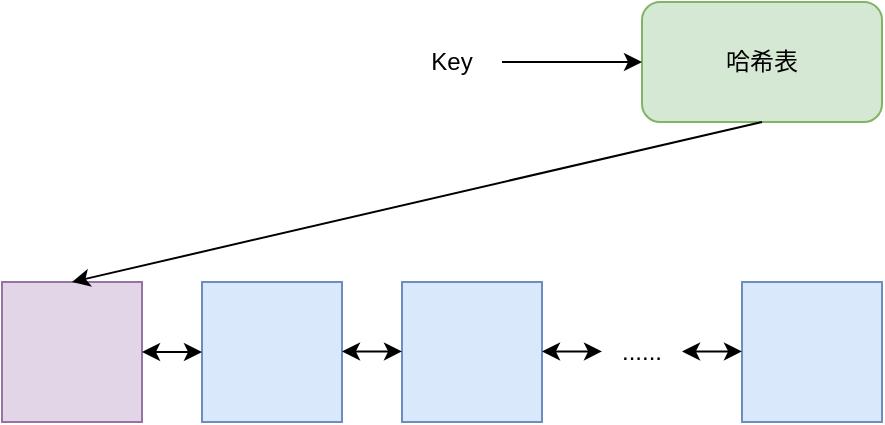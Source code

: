 <mxfile version="15.6.6" type="device"><diagram id="i1KHVLfwO-95d1VroDuC" name="Page-1"><mxGraphModel dx="691" dy="385" grid="1" gridSize="10" guides="1" tooltips="1" connect="1" arrows="1" fold="1" page="1" pageScale="1" pageWidth="850" pageHeight="1100" math="0" shadow="0"><root><mxCell id="0"/><mxCell id="1" parent="0"/><mxCell id="Uz2PkAdXpEpU1ErGgp7n-1" value="" style="rounded=0;whiteSpace=wrap;html=1;fillColor=#e1d5e7;strokeColor=#9673a6;fontColor=default;" vertex="1" parent="1"><mxGeometry x="200" y="210" width="70" height="70" as="geometry"/></mxCell><mxCell id="Uz2PkAdXpEpU1ErGgp7n-2" value="" style="rounded=0;whiteSpace=wrap;html=1;fillColor=#dae8fc;strokeColor=#6c8ebf;fontColor=default;" vertex="1" parent="1"><mxGeometry x="300" y="210" width="70" height="70" as="geometry"/></mxCell><mxCell id="Uz2PkAdXpEpU1ErGgp7n-3" value="" style="rounded=0;whiteSpace=wrap;html=1;fillColor=#dae8fc;strokeColor=#6c8ebf;fontColor=default;" vertex="1" parent="1"><mxGeometry x="570" y="210" width="70" height="70" as="geometry"/></mxCell><mxCell id="Uz2PkAdXpEpU1ErGgp7n-4" value="......" style="text;html=1;strokeColor=none;fillColor=none;align=center;verticalAlign=middle;whiteSpace=wrap;rounded=0;fontColor=default;" vertex="1" parent="1"><mxGeometry x="490" y="230" width="60" height="30" as="geometry"/></mxCell><mxCell id="Uz2PkAdXpEpU1ErGgp7n-11" value="" style="rounded=0;whiteSpace=wrap;html=1;fillColor=#dae8fc;strokeColor=#6c8ebf;fontColor=default;" vertex="1" parent="1"><mxGeometry x="400" y="210" width="70" height="70" as="geometry"/></mxCell><mxCell id="Uz2PkAdXpEpU1ErGgp7n-12" value="" style="endArrow=classic;startArrow=classic;html=1;rounded=0;labelBackgroundColor=default;fontColor=default;strokeColor=default;exitX=1;exitY=0.5;exitDx=0;exitDy=0;entryX=0;entryY=0.5;entryDx=0;entryDy=0;" edge="1" parent="1" source="Uz2PkAdXpEpU1ErGgp7n-1" target="Uz2PkAdXpEpU1ErGgp7n-2"><mxGeometry width="50" height="50" relative="1" as="geometry"><mxPoint x="420" y="360" as="sourcePoint"/><mxPoint x="470" y="310" as="targetPoint"/></mxGeometry></mxCell><mxCell id="Uz2PkAdXpEpU1ErGgp7n-13" value="" style="endArrow=classic;startArrow=classic;html=1;rounded=0;labelBackgroundColor=default;fontColor=default;strokeColor=default;exitX=1;exitY=0.5;exitDx=0;exitDy=0;entryX=0;entryY=0.5;entryDx=0;entryDy=0;" edge="1" parent="1"><mxGeometry width="50" height="50" relative="1" as="geometry"><mxPoint x="370" y="244.71" as="sourcePoint"/><mxPoint x="400" y="244.71" as="targetPoint"/></mxGeometry></mxCell><mxCell id="Uz2PkAdXpEpU1ErGgp7n-14" value="" style="endArrow=classic;startArrow=classic;html=1;rounded=0;labelBackgroundColor=default;fontColor=default;strokeColor=default;exitX=1;exitY=0.5;exitDx=0;exitDy=0;entryX=0;entryY=0.5;entryDx=0;entryDy=0;" edge="1" parent="1"><mxGeometry width="50" height="50" relative="1" as="geometry"><mxPoint x="470" y="244.71" as="sourcePoint"/><mxPoint x="500" y="244.71" as="targetPoint"/></mxGeometry></mxCell><mxCell id="Uz2PkAdXpEpU1ErGgp7n-15" value="" style="endArrow=classic;startArrow=classic;html=1;rounded=0;labelBackgroundColor=default;fontColor=default;strokeColor=default;exitX=1;exitY=0.5;exitDx=0;exitDy=0;entryX=0;entryY=0.5;entryDx=0;entryDy=0;" edge="1" parent="1"><mxGeometry width="50" height="50" relative="1" as="geometry"><mxPoint x="540" y="244.71" as="sourcePoint"/><mxPoint x="570" y="244.71" as="targetPoint"/></mxGeometry></mxCell><mxCell id="Uz2PkAdXpEpU1ErGgp7n-16" value="哈希表" style="rounded=1;whiteSpace=wrap;html=1;strokeColor=#82b366;fillColor=#d5e8d4;fontColor=default;" vertex="1" parent="1"><mxGeometry x="520" y="70" width="120" height="60" as="geometry"/></mxCell><mxCell id="Uz2PkAdXpEpU1ErGgp7n-17" value="" style="endArrow=classic;html=1;rounded=0;labelBackgroundColor=default;fontColor=default;strokeColor=default;entryX=0;entryY=0.5;entryDx=0;entryDy=0;" edge="1" parent="1" target="Uz2PkAdXpEpU1ErGgp7n-16"><mxGeometry width="50" height="50" relative="1" as="geometry"><mxPoint x="450" y="100" as="sourcePoint"/><mxPoint x="440" y="80" as="targetPoint"/></mxGeometry></mxCell><mxCell id="Uz2PkAdXpEpU1ErGgp7n-18" value="Key" style="text;html=1;strokeColor=none;fillColor=none;align=center;verticalAlign=middle;whiteSpace=wrap;rounded=0;fontColor=default;" vertex="1" parent="1"><mxGeometry x="395" y="85" width="60" height="30" as="geometry"/></mxCell><mxCell id="Uz2PkAdXpEpU1ErGgp7n-20" value="" style="endArrow=classic;html=1;rounded=0;labelBackgroundColor=default;fontColor=default;strokeColor=default;exitX=0.5;exitY=1;exitDx=0;exitDy=0;entryX=0.5;entryY=0;entryDx=0;entryDy=0;" edge="1" parent="1" source="Uz2PkAdXpEpU1ErGgp7n-16" target="Uz2PkAdXpEpU1ErGgp7n-1"><mxGeometry width="50" height="50" relative="1" as="geometry"><mxPoint x="410" y="240" as="sourcePoint"/><mxPoint x="460" y="190" as="targetPoint"/></mxGeometry></mxCell></root></mxGraphModel></diagram></mxfile>